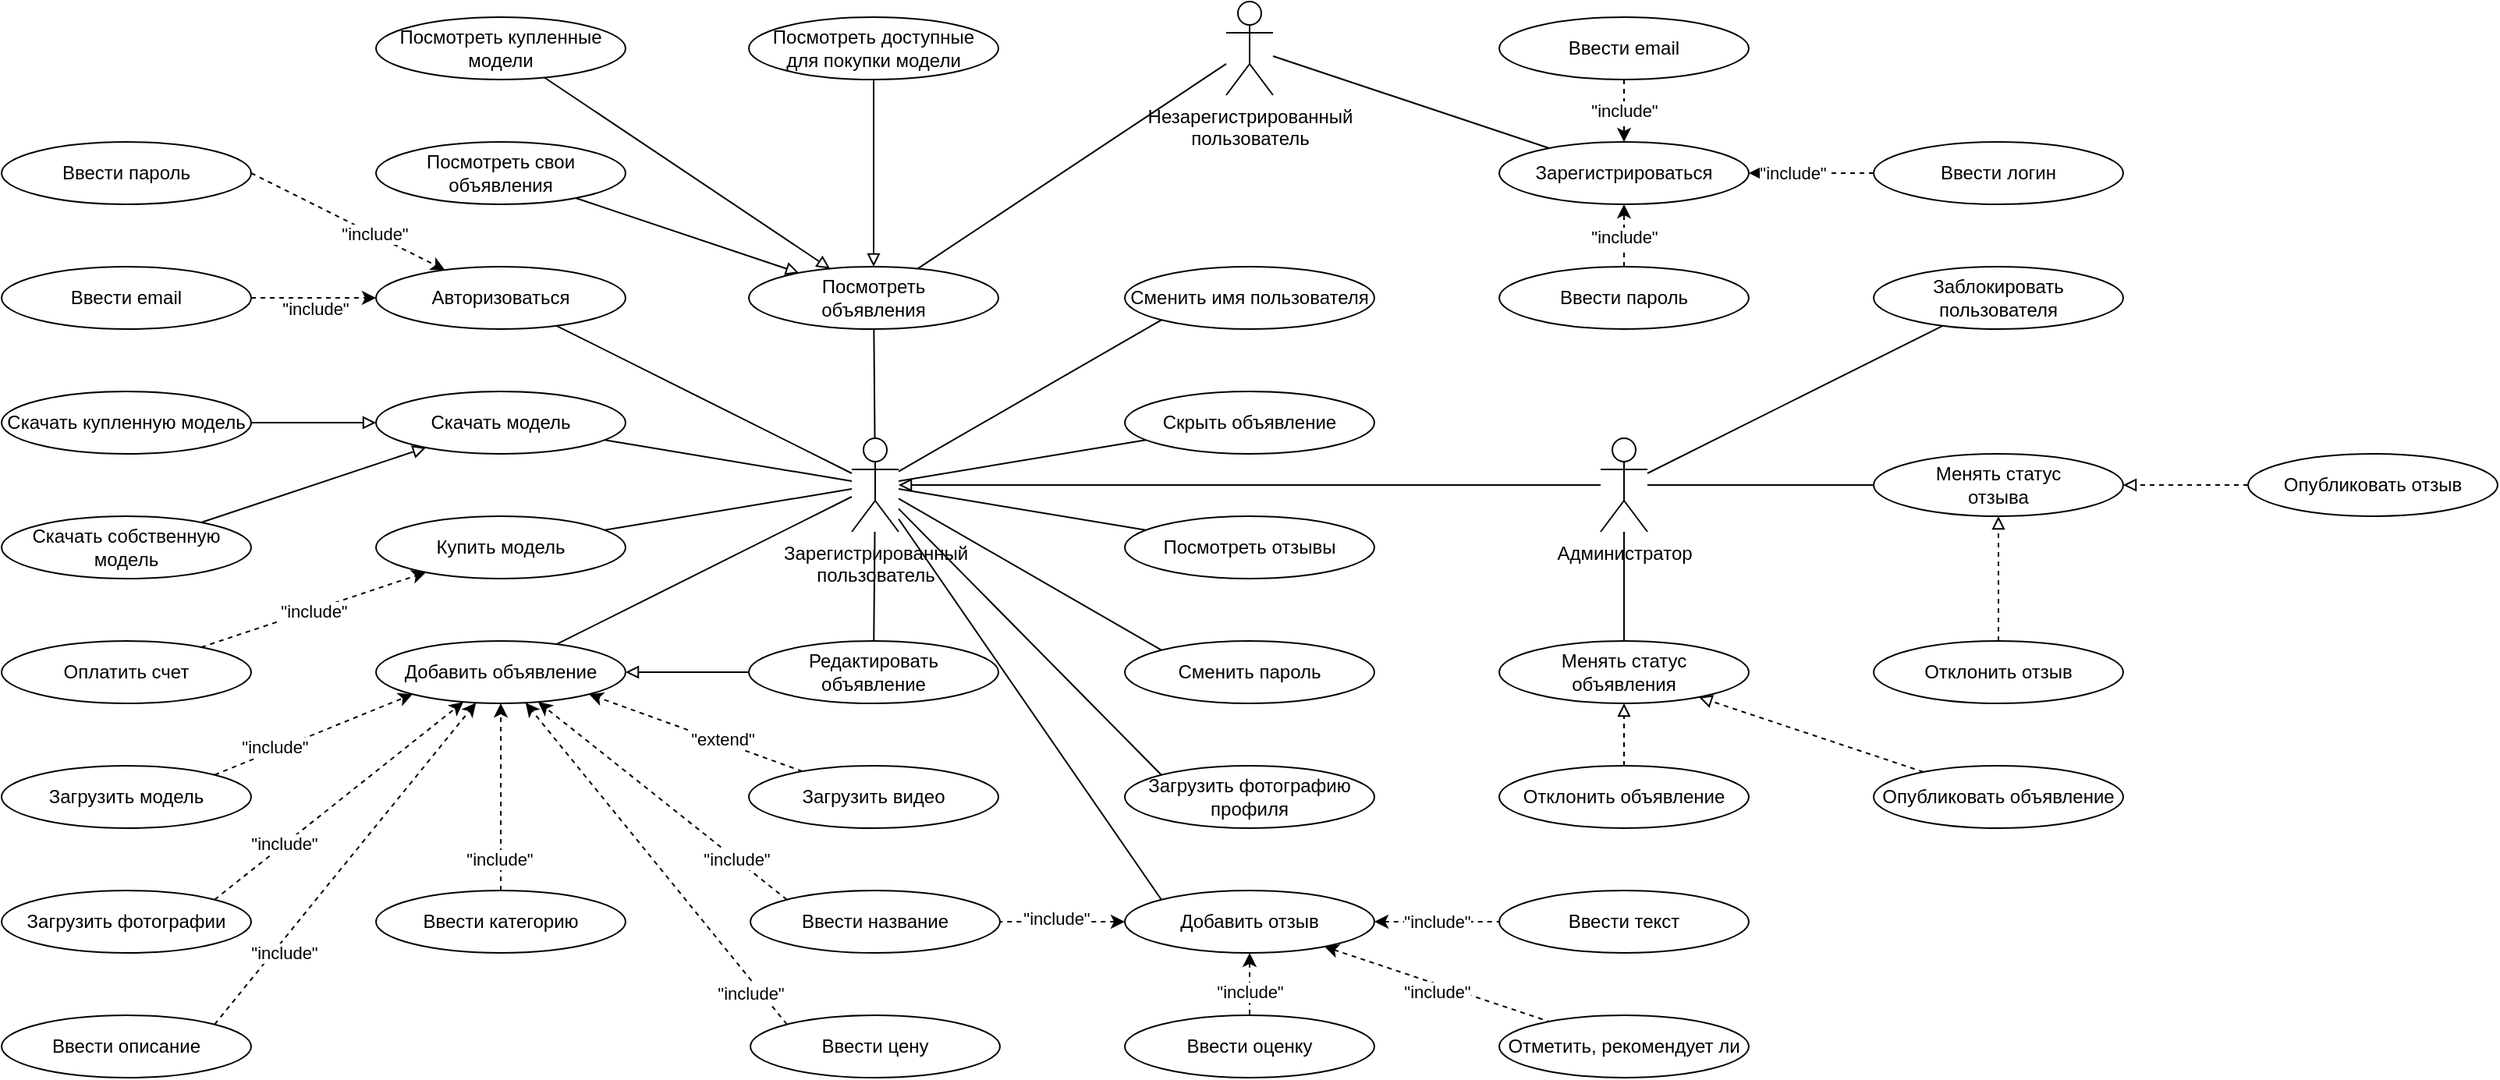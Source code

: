 <mxfile version="19.0.3" type="device"><diagram id="Ka0V9ML_goHApFXRyZRk" name="Страница 1"><mxGraphModel dx="2391" dy="2171" grid="1" gridSize="10" guides="1" tooltips="1" connect="1" arrows="1" fold="1" page="1" pageScale="1" pageWidth="827" pageHeight="1169" math="0" shadow="0"><root><mxCell id="0"/><mxCell id="1" parent="0"/><mxCell id="e17ojnzGb5jSyEv3Vhf5-1" value="Незарегистрированный &lt;br&gt;пользователь" style="shape=umlActor;verticalLabelPosition=bottom;verticalAlign=top;html=1;outlineConnect=0;" parent="1" vertex="1"><mxGeometry x="345" y="-50" width="30" height="60" as="geometry"/></mxCell><mxCell id="e17ojnzGb5jSyEv3Vhf5-4" value="Зарегистрированный &lt;br&gt;пользователь" style="shape=umlActor;verticalLabelPosition=bottom;verticalAlign=top;html=1;outlineConnect=0;" parent="1" vertex="1"><mxGeometry x="105" y="230" width="30" height="60" as="geometry"/></mxCell><mxCell id="e17ojnzGb5jSyEv3Vhf5-7" value="Авторизоваться" style="ellipse;whiteSpace=wrap;html=1;" parent="1" vertex="1"><mxGeometry x="-200" y="120" width="160" height="40" as="geometry"/></mxCell><mxCell id="e17ojnzGb5jSyEv3Vhf5-8" value="" style="endArrow=none;html=1;rounded=0;" parent="1" source="e17ojnzGb5jSyEv3Vhf5-4" target="e17ojnzGb5jSyEv3Vhf5-7" edge="1"><mxGeometry width="50" height="50" relative="1" as="geometry"><mxPoint x="113" y="390" as="sourcePoint"/><mxPoint x="163" y="340" as="targetPoint"/></mxGeometry></mxCell><mxCell id="e17ojnzGb5jSyEv3Vhf5-9" value="Посмотреть свои&lt;br&gt;объявления" style="ellipse;whiteSpace=wrap;html=1;" parent="1" vertex="1"><mxGeometry x="-200" y="40" width="160" height="40" as="geometry"/></mxCell><mxCell id="e17ojnzGb5jSyEv3Vhf5-10" value="Посмотреть купленные модели" style="ellipse;whiteSpace=wrap;html=1;" parent="1" vertex="1"><mxGeometry x="-200" y="-40" width="160" height="40" as="geometry"/></mxCell><mxCell id="e17ojnzGb5jSyEv3Vhf5-12" value="" style="endArrow=none;html=1;rounded=0;" parent="1" source="e17ojnzGb5jSyEv3Vhf5-4" target="e17ojnzGb5jSyEv3Vhf5-14" edge="1"><mxGeometry width="50" height="50" relative="1" as="geometry"><mxPoint x="63" y="280" as="sourcePoint"/><mxPoint x="218" y="250" as="targetPoint"/></mxGeometry></mxCell><mxCell id="e17ojnzGb5jSyEv3Vhf5-14" value="Посмотреть&lt;br&gt;объявления" style="ellipse;whiteSpace=wrap;html=1;" parent="1" vertex="1"><mxGeometry x="39" y="120" width="160" height="40" as="geometry"/></mxCell><mxCell id="e17ojnzGb5jSyEv3Vhf5-16" value="" style="endArrow=block;html=1;rounded=0;endFill=0;" parent="1" source="e17ojnzGb5jSyEv3Vhf5-10" target="e17ojnzGb5jSyEv3Vhf5-14" edge="1"><mxGeometry width="50" height="50" relative="1" as="geometry"><mxPoint x="733" y="490" as="sourcePoint"/><mxPoint x="783" y="440" as="targetPoint"/></mxGeometry></mxCell><mxCell id="e17ojnzGb5jSyEv3Vhf5-17" value="" style="endArrow=block;html=1;rounded=0;endFill=0;" parent="1" source="e17ojnzGb5jSyEv3Vhf5-9" target="e17ojnzGb5jSyEv3Vhf5-14" edge="1"><mxGeometry width="50" height="50" relative="1" as="geometry"><mxPoint x="823" y="410" as="sourcePoint"/><mxPoint x="873" y="360" as="targetPoint"/></mxGeometry></mxCell><mxCell id="Il7Ujc9bwzUeqBaSWHEc-1" value="Администратор" style="shape=umlActor;verticalLabelPosition=bottom;verticalAlign=top;html=1;outlineConnect=0;" parent="1" vertex="1"><mxGeometry x="585" y="230" width="30" height="60" as="geometry"/></mxCell><mxCell id="Il7Ujc9bwzUeqBaSWHEc-3" value="Отклонить объявление" style="ellipse;whiteSpace=wrap;html=1;" parent="1" vertex="1"><mxGeometry x="520" y="440" width="160" height="40" as="geometry"/></mxCell><mxCell id="Il7Ujc9bwzUeqBaSWHEc-4" value="" style="endArrow=none;html=1;rounded=0;" parent="1" source="Il7Ujc9bwzUeqBaSWHEc-79" target="Il7Ujc9bwzUeqBaSWHEc-1" edge="1"><mxGeometry width="50" height="50" relative="1" as="geometry"><mxPoint x="808" y="270" as="sourcePoint"/><mxPoint x="858" y="220" as="targetPoint"/></mxGeometry></mxCell><mxCell id="Il7Ujc9bwzUeqBaSWHEc-5" value="Опубликовать объявление" style="ellipse;whiteSpace=wrap;html=1;" parent="1" vertex="1"><mxGeometry x="760" y="440" width="160" height="40" as="geometry"/></mxCell><mxCell id="Il7Ujc9bwzUeqBaSWHEc-7" value="Скрыть объявление" style="ellipse;whiteSpace=wrap;html=1;" parent="1" vertex="1"><mxGeometry x="280" y="200" width="160" height="40" as="geometry"/></mxCell><mxCell id="Il7Ujc9bwzUeqBaSWHEc-9" value="Заблокировать пользователя" style="ellipse;whiteSpace=wrap;html=1;" parent="1" vertex="1"><mxGeometry x="760" y="120" width="160" height="40" as="geometry"/></mxCell><mxCell id="Il7Ujc9bwzUeqBaSWHEc-10" value="" style="endArrow=none;html=1;rounded=0;" parent="1" source="Il7Ujc9bwzUeqBaSWHEc-1" target="Il7Ujc9bwzUeqBaSWHEc-9" edge="1"><mxGeometry width="50" height="50" relative="1" as="geometry"><mxPoint x="978" y="100" as="sourcePoint"/><mxPoint x="775" y="160" as="targetPoint"/></mxGeometry></mxCell><mxCell id="Il7Ujc9bwzUeqBaSWHEc-11" value="Добавить объявление" style="ellipse;whiteSpace=wrap;html=1;" parent="1" vertex="1"><mxGeometry x="-200" y="360" width="160" height="40" as="geometry"/></mxCell><mxCell id="Il7Ujc9bwzUeqBaSWHEc-12" value="" style="endArrow=none;html=1;rounded=0;" parent="1" source="Il7Ujc9bwzUeqBaSWHEc-11" target="e17ojnzGb5jSyEv3Vhf5-4" edge="1"><mxGeometry width="50" height="50" relative="1" as="geometry"><mxPoint x="123" y="390" as="sourcePoint"/><mxPoint x="173" y="340" as="targetPoint"/></mxGeometry></mxCell><mxCell id="Il7Ujc9bwzUeqBaSWHEc-13" value="Скачать модель" style="ellipse;whiteSpace=wrap;html=1;" parent="1" vertex="1"><mxGeometry x="-200" y="200" width="160" height="40" as="geometry"/></mxCell><mxCell id="Il7Ujc9bwzUeqBaSWHEc-14" value="" style="endArrow=none;html=1;rounded=0;" parent="1" source="e17ojnzGb5jSyEv3Vhf5-4" target="Il7Ujc9bwzUeqBaSWHEc-13" edge="1"><mxGeometry width="50" height="50" relative="1" as="geometry"><mxPoint x="-67" y="300" as="sourcePoint"/><mxPoint x="-17" y="250" as="targetPoint"/></mxGeometry></mxCell><mxCell id="Il7Ujc9bwzUeqBaSWHEc-15" value="Купить модель" style="ellipse;whiteSpace=wrap;html=1;" parent="1" vertex="1"><mxGeometry x="-200" y="280" width="160" height="40" as="geometry"/></mxCell><mxCell id="Il7Ujc9bwzUeqBaSWHEc-16" value="" style="endArrow=none;html=1;rounded=0;" parent="1" source="e17ojnzGb5jSyEv3Vhf5-4" target="Il7Ujc9bwzUeqBaSWHEc-15" edge="1"><mxGeometry width="50" height="50" relative="1" as="geometry"><mxPoint x="33" y="300" as="sourcePoint"/><mxPoint x="83" y="250" as="targetPoint"/></mxGeometry></mxCell><mxCell id="Il7Ujc9bwzUeqBaSWHEc-18" value="" style="endArrow=none;html=1;rounded=0;" parent="1" source="e17ojnzGb5jSyEv3Vhf5-4" target="Il7Ujc9bwzUeqBaSWHEc-7" edge="1"><mxGeometry width="50" height="50" relative="1" as="geometry"><mxPoint x="540" y="490" as="sourcePoint"/><mxPoint x="590" y="440" as="targetPoint"/></mxGeometry></mxCell><mxCell id="Il7Ujc9bwzUeqBaSWHEc-20" value="Посмотреть доступные &lt;br&gt;для покупки модели" style="ellipse;whiteSpace=wrap;html=1;" parent="1" vertex="1"><mxGeometry x="39" y="-40" width="160" height="40" as="geometry"/></mxCell><mxCell id="Il7Ujc9bwzUeqBaSWHEc-21" value="" style="endArrow=none;html=1;rounded=0;startArrow=block;startFill=0;" parent="1" source="e17ojnzGb5jSyEv3Vhf5-14" target="Il7Ujc9bwzUeqBaSWHEc-20" edge="1"><mxGeometry width="50" height="50" relative="1" as="geometry"><mxPoint x="723" y="580" as="sourcePoint"/><mxPoint x="533" y="660" as="targetPoint"/></mxGeometry></mxCell><mxCell id="Il7Ujc9bwzUeqBaSWHEc-28" value="" style="endArrow=block;html=1;rounded=0;endFill=0;" parent="1" source="Il7Ujc9bwzUeqBaSWHEc-1" target="e17ojnzGb5jSyEv3Vhf5-4" edge="1"><mxGeometry width="50" height="50" relative="1" as="geometry"><mxPoint x="500" y="370" as="sourcePoint"/><mxPoint x="550" y="320" as="targetPoint"/></mxGeometry></mxCell><mxCell id="Il7Ujc9bwzUeqBaSWHEc-29" value="Скачать купленную модель" style="ellipse;whiteSpace=wrap;html=1;" parent="1" vertex="1"><mxGeometry x="-440" y="200" width="160" height="40" as="geometry"/></mxCell><mxCell id="Il7Ujc9bwzUeqBaSWHEc-31" value="" style="endArrow=none;html=1;rounded=0;startArrow=none;" parent="1" source="e17ojnzGb5jSyEv3Vhf5-2" target="e17ojnzGb5jSyEv3Vhf5-1" edge="1"><mxGeometry width="50" height="50" relative="1" as="geometry"><mxPoint x="535" y="210" as="sourcePoint"/><mxPoint x="585" y="160" as="targetPoint"/></mxGeometry></mxCell><mxCell id="Il7Ujc9bwzUeqBaSWHEc-32" value="Скачать собственную модель" style="ellipse;whiteSpace=wrap;html=1;" parent="1" vertex="1"><mxGeometry x="-440" y="280" width="160" height="40" as="geometry"/></mxCell><mxCell id="Il7Ujc9bwzUeqBaSWHEc-34" value="" style="endArrow=block;html=1;rounded=0;endFill=0;" parent="1" source="Il7Ujc9bwzUeqBaSWHEc-32" target="Il7Ujc9bwzUeqBaSWHEc-13" edge="1"><mxGeometry width="50" height="50" relative="1" as="geometry"><mxPoint x="-337" y="410" as="sourcePoint"/><mxPoint x="-287" y="360" as="targetPoint"/></mxGeometry></mxCell><mxCell id="Il7Ujc9bwzUeqBaSWHEc-35" value="" style="endArrow=block;html=1;rounded=0;endFill=0;" parent="1" source="Il7Ujc9bwzUeqBaSWHEc-29" target="Il7Ujc9bwzUeqBaSWHEc-13" edge="1"><mxGeometry width="50" height="50" relative="1" as="geometry"><mxPoint x="-337" y="420" as="sourcePoint"/><mxPoint x="-287" y="370" as="targetPoint"/></mxGeometry></mxCell><mxCell id="e17ojnzGb5jSyEv3Vhf5-2" value="Зарегистрироваться" style="ellipse;whiteSpace=wrap;html=1;" parent="1" vertex="1"><mxGeometry x="520" y="40" width="160" height="40" as="geometry"/></mxCell><mxCell id="Il7Ujc9bwzUeqBaSWHEc-39" value="" style="endArrow=none;html=1;rounded=0;" parent="1" source="e17ojnzGb5jSyEv3Vhf5-14" target="e17ojnzGb5jSyEv3Vhf5-1" edge="1"><mxGeometry width="50" height="50" relative="1" as="geometry"><mxPoint x="200" y="10" as="sourcePoint"/><mxPoint x="680" y="174.848" as="targetPoint"/></mxGeometry></mxCell><mxCell id="Il7Ujc9bwzUeqBaSWHEc-42" value="Оплатить счет" style="ellipse;whiteSpace=wrap;html=1;" parent="1" vertex="1"><mxGeometry x="-440" y="360" width="160" height="40" as="geometry"/></mxCell><mxCell id="Il7Ujc9bwzUeqBaSWHEc-43" value="" style="endArrow=classic;html=1;rounded=0;dashed=1;" parent="1" source="Il7Ujc9bwzUeqBaSWHEc-42" target="Il7Ujc9bwzUeqBaSWHEc-15" edge="1"><mxGeometry width="50" height="50" relative="1" as="geometry"><mxPoint x="-267" y="490" as="sourcePoint"/><mxPoint x="-217" y="440" as="targetPoint"/></mxGeometry></mxCell><mxCell id="Il7Ujc9bwzUeqBaSWHEc-44" value="&quot;include&quot;" style="edgeLabel;html=1;align=center;verticalAlign=middle;resizable=0;points=[];" parent="Il7Ujc9bwzUeqBaSWHEc-43" vertex="1" connectable="0"><mxGeometry x="0.187" y="-4" relative="1" as="geometry"><mxPoint x="-15" y="1" as="offset"/></mxGeometry></mxCell><mxCell id="Il7Ujc9bwzUeqBaSWHEc-46" value="Редактировать&lt;br&gt;объявление" style="ellipse;whiteSpace=wrap;html=1;" parent="1" vertex="1"><mxGeometry x="39" y="360" width="160" height="40" as="geometry"/></mxCell><mxCell id="Il7Ujc9bwzUeqBaSWHEc-47" value="" style="endArrow=none;html=1;rounded=0;" parent="1" source="Il7Ujc9bwzUeqBaSWHEc-46" target="e17ojnzGb5jSyEv3Vhf5-4" edge="1"><mxGeometry width="50" height="50" relative="1" as="geometry"><mxPoint x="323" y="480" as="sourcePoint"/><mxPoint x="373" y="430" as="targetPoint"/></mxGeometry></mxCell><mxCell id="Il7Ujc9bwzUeqBaSWHEc-48" value="Загрузить модель" style="ellipse;whiteSpace=wrap;html=1;" parent="1" vertex="1"><mxGeometry x="-440" y="440" width="160" height="40" as="geometry"/></mxCell><mxCell id="Il7Ujc9bwzUeqBaSWHEc-51" value="Ввести название" style="ellipse;whiteSpace=wrap;html=1;" parent="1" vertex="1"><mxGeometry x="40" y="520" width="160" height="40" as="geometry"/></mxCell><mxCell id="Il7Ujc9bwzUeqBaSWHEc-53" value="Ввести описание" style="ellipse;whiteSpace=wrap;html=1;" parent="1" vertex="1"><mxGeometry x="-440" y="600" width="160" height="40" as="geometry"/></mxCell><mxCell id="Il7Ujc9bwzUeqBaSWHEc-54" value="Ввести цену" style="ellipse;whiteSpace=wrap;html=1;" parent="1" vertex="1"><mxGeometry x="40" y="600" width="160" height="40" as="geometry"/></mxCell><mxCell id="Il7Ujc9bwzUeqBaSWHEc-55" value="Ввести категорию" style="ellipse;whiteSpace=wrap;html=1;" parent="1" vertex="1"><mxGeometry x="-200" y="520" width="160" height="40" as="geometry"/></mxCell><mxCell id="Il7Ujc9bwzUeqBaSWHEc-57" value="Загрузить видео" style="ellipse;whiteSpace=wrap;html=1;" parent="1" vertex="1"><mxGeometry x="39" y="440" width="160" height="40" as="geometry"/></mxCell><mxCell id="Il7Ujc9bwzUeqBaSWHEc-59" value="" style="endArrow=classic;html=1;rounded=0;dashed=1;exitX=1;exitY=0;exitDx=0;exitDy=0;entryX=0;entryY=1;entryDx=0;entryDy=0;" parent="1" source="Il7Ujc9bwzUeqBaSWHEc-48" target="Il7Ujc9bwzUeqBaSWHEc-11" edge="1"><mxGeometry width="50" height="50" relative="1" as="geometry"><mxPoint x="23" y="600" as="sourcePoint"/><mxPoint x="73" y="550" as="targetPoint"/></mxGeometry></mxCell><mxCell id="Il7Ujc9bwzUeqBaSWHEc-64" value="&quot;include&quot;" style="edgeLabel;html=1;align=center;verticalAlign=middle;resizable=0;points=[];" parent="Il7Ujc9bwzUeqBaSWHEc-59" vertex="1" connectable="0"><mxGeometry x="-0.231" y="-2" relative="1" as="geometry"><mxPoint x="-11" as="offset"/></mxGeometry></mxCell><mxCell id="Il7Ujc9bwzUeqBaSWHEc-60" value="Загрузить фотографии" style="ellipse;whiteSpace=wrap;html=1;" parent="1" vertex="1"><mxGeometry x="-440" y="520" width="160" height="40" as="geometry"/></mxCell><mxCell id="Il7Ujc9bwzUeqBaSWHEc-61" value="" style="endArrow=classic;html=1;rounded=0;endFill=1;dashed=1;exitX=1;exitY=0;exitDx=0;exitDy=0;" parent="1" source="Il7Ujc9bwzUeqBaSWHEc-60" target="Il7Ujc9bwzUeqBaSWHEc-11" edge="1"><mxGeometry width="50" height="50" relative="1" as="geometry"><mxPoint x="133" y="620" as="sourcePoint"/><mxPoint x="183" y="570" as="targetPoint"/></mxGeometry></mxCell><mxCell id="Il7Ujc9bwzUeqBaSWHEc-65" value="&quot;include&quot;" style="edgeLabel;html=1;align=center;verticalAlign=middle;resizable=0;points=[];" parent="Il7Ujc9bwzUeqBaSWHEc-61" vertex="1" connectable="0"><mxGeometry x="0.233" y="4" relative="1" as="geometry"><mxPoint x="-52" y="45" as="offset"/></mxGeometry></mxCell><mxCell id="Il7Ujc9bwzUeqBaSWHEc-63" value="" style="endArrow=block;html=1;rounded=0;endFill=0;entryX=1;entryY=0.5;entryDx=0;entryDy=0;" parent="1" source="Il7Ujc9bwzUeqBaSWHEc-46" target="Il7Ujc9bwzUeqBaSWHEc-11" edge="1"><mxGeometry width="50" height="50" relative="1" as="geometry"><mxPoint x="143" y="460" as="sourcePoint"/><mxPoint x="193" y="410" as="targetPoint"/></mxGeometry></mxCell><mxCell id="Il7Ujc9bwzUeqBaSWHEc-66" value="" style="endArrow=classic;html=1;rounded=0;dashed=1;exitX=1;exitY=0;exitDx=0;exitDy=0;" parent="1" source="Il7Ujc9bwzUeqBaSWHEc-53" target="Il7Ujc9bwzUeqBaSWHEc-11" edge="1"><mxGeometry width="50" height="50" relative="1" as="geometry"><mxPoint x="-210.431" y="455.858" as="sourcePoint"/><mxPoint x="-117" y="390" as="targetPoint"/></mxGeometry></mxCell><mxCell id="Il7Ujc9bwzUeqBaSWHEc-67" value="&quot;include&quot;" style="edgeLabel;html=1;align=center;verticalAlign=middle;resizable=0;points=[];" parent="Il7Ujc9bwzUeqBaSWHEc-66" vertex="1" connectable="0"><mxGeometry x="-0.231" y="-2" relative="1" as="geometry"><mxPoint x="-22" y="32" as="offset"/></mxGeometry></mxCell><mxCell id="Il7Ujc9bwzUeqBaSWHEc-68" value="" style="endArrow=classic;html=1;rounded=0;dashed=1;" parent="1" source="Il7Ujc9bwzUeqBaSWHEc-55" target="Il7Ujc9bwzUeqBaSWHEc-11" edge="1"><mxGeometry width="50" height="50" relative="1" as="geometry"><mxPoint x="-107" y="490" as="sourcePoint"/><mxPoint x="-67" y="410" as="targetPoint"/></mxGeometry></mxCell><mxCell id="Il7Ujc9bwzUeqBaSWHEc-69" value="&quot;include&quot;" style="edgeLabel;html=1;align=center;verticalAlign=middle;resizable=0;points=[];" parent="Il7Ujc9bwzUeqBaSWHEc-68" vertex="1" connectable="0"><mxGeometry x="-0.231" y="-2" relative="1" as="geometry"><mxPoint x="-3" y="26" as="offset"/></mxGeometry></mxCell><mxCell id="Il7Ujc9bwzUeqBaSWHEc-70" value="" style="endArrow=classic;html=1;rounded=0;dashed=1;exitX=0;exitY=0;exitDx=0;exitDy=0;" parent="1" source="Il7Ujc9bwzUeqBaSWHEc-51" target="Il7Ujc9bwzUeqBaSWHEc-11" edge="1"><mxGeometry width="50" height="50" relative="1" as="geometry"><mxPoint x="-107" y="610.0" as="sourcePoint"/><mxPoint x="-10.431" y="404.142" as="targetPoint"/></mxGeometry></mxCell><mxCell id="Il7Ujc9bwzUeqBaSWHEc-71" value="&quot;include&quot;" style="edgeLabel;html=1;align=center;verticalAlign=middle;resizable=0;points=[];" parent="Il7Ujc9bwzUeqBaSWHEc-70" vertex="1" connectable="0"><mxGeometry x="-0.231" y="-2" relative="1" as="geometry"><mxPoint x="28" y="24" as="offset"/></mxGeometry></mxCell><mxCell id="Il7Ujc9bwzUeqBaSWHEc-73" value="" style="endArrow=classic;html=1;rounded=0;dashed=1;exitX=0;exitY=0;exitDx=0;exitDy=0;" parent="1" source="Il7Ujc9bwzUeqBaSWHEc-54" target="Il7Ujc9bwzUeqBaSWHEc-11" edge="1"><mxGeometry width="50" height="50" relative="1" as="geometry"><mxPoint x="-27" y="510" as="sourcePoint"/><mxPoint x="-60.356" y="409.931" as="targetPoint"/></mxGeometry></mxCell><mxCell id="Il7Ujc9bwzUeqBaSWHEc-74" value="&quot;include&quot;" style="edgeLabel;html=1;align=center;verticalAlign=middle;resizable=0;points=[];" parent="Il7Ujc9bwzUeqBaSWHEc-73" vertex="1" connectable="0"><mxGeometry x="-0.231" y="-2" relative="1" as="geometry"><mxPoint x="39" y="60" as="offset"/></mxGeometry></mxCell><mxCell id="Il7Ujc9bwzUeqBaSWHEc-75" value="" style="endArrow=classic;html=1;rounded=0;dashed=1;entryX=1;entryY=1;entryDx=0;entryDy=0;" parent="1" source="Il7Ujc9bwzUeqBaSWHEc-57" target="Il7Ujc9bwzUeqBaSWHEc-11" edge="1"><mxGeometry width="50" height="50" relative="1" as="geometry"><mxPoint x="36.431" y="465.858" as="sourcePoint"/><mxPoint x="-41.223" y="408.933" as="targetPoint"/></mxGeometry></mxCell><mxCell id="Il7Ujc9bwzUeqBaSWHEc-76" value="&quot;extend&quot;" style="edgeLabel;html=1;align=center;verticalAlign=middle;resizable=0;points=[];" parent="Il7Ujc9bwzUeqBaSWHEc-75" vertex="1" connectable="0"><mxGeometry x="-0.231" y="-2" relative="1" as="geometry"><mxPoint as="offset"/></mxGeometry></mxCell><mxCell id="Il7Ujc9bwzUeqBaSWHEc-79" value="Менять статус &lt;br&gt;объявления" style="ellipse;whiteSpace=wrap;html=1;" parent="1" vertex="1"><mxGeometry x="520" y="360" width="160" height="40" as="geometry"/></mxCell><mxCell id="Il7Ujc9bwzUeqBaSWHEc-80" value="" style="endArrow=block;html=1;rounded=0;dashed=1;endFill=0;" parent="1" source="Il7Ujc9bwzUeqBaSWHEc-5" target="Il7Ujc9bwzUeqBaSWHEc-79" edge="1"><mxGeometry width="50" height="50" relative="1" as="geometry"><mxPoint x="920" y="390" as="sourcePoint"/><mxPoint x="970" y="340" as="targetPoint"/></mxGeometry></mxCell><mxCell id="Il7Ujc9bwzUeqBaSWHEc-81" value="" style="endArrow=block;html=1;rounded=0;dashed=1;endFill=0;" parent="1" source="Il7Ujc9bwzUeqBaSWHEc-3" target="Il7Ujc9bwzUeqBaSWHEc-79" edge="1"><mxGeometry width="50" height="50" relative="1" as="geometry"><mxPoint x="1050.0" y="310" as="sourcePoint"/><mxPoint x="960" y="290" as="targetPoint"/></mxGeometry></mxCell><mxCell id="Il7Ujc9bwzUeqBaSWHEc-83" value="Ввести email" style="ellipse;whiteSpace=wrap;html=1;" parent="1" vertex="1"><mxGeometry x="520" y="-40" width="160" height="40" as="geometry"/></mxCell><mxCell id="Il7Ujc9bwzUeqBaSWHEc-84" value="Ввести логин" style="ellipse;whiteSpace=wrap;html=1;" parent="1" vertex="1"><mxGeometry x="760" y="40" width="160" height="40" as="geometry"/></mxCell><mxCell id="Il7Ujc9bwzUeqBaSWHEc-85" value="Ввести пароль" style="ellipse;whiteSpace=wrap;html=1;" parent="1" vertex="1"><mxGeometry x="520" y="120" width="160" height="40" as="geometry"/></mxCell><mxCell id="Il7Ujc9bwzUeqBaSWHEc-86" value="&quot;include&quot;" style="endArrow=classic;html=1;rounded=0;dashed=1;" parent="1" source="Il7Ujc9bwzUeqBaSWHEc-83" target="e17ojnzGb5jSyEv3Vhf5-2" edge="1"><mxGeometry width="50" height="50" relative="1" as="geometry"><mxPoint x="720" y="-20" as="sourcePoint"/><mxPoint x="770" y="-70" as="targetPoint"/></mxGeometry></mxCell><mxCell id="Il7Ujc9bwzUeqBaSWHEc-87" value="" style="endArrow=classic;html=1;rounded=0;dashed=1;" parent="1" source="Il7Ujc9bwzUeqBaSWHEc-84" target="e17ojnzGb5jSyEv3Vhf5-2" edge="1"><mxGeometry width="50" height="50" relative="1" as="geometry"><mxPoint x="760" y="70" as="sourcePoint"/><mxPoint x="810" y="20" as="targetPoint"/></mxGeometry></mxCell><mxCell id="Il7Ujc9bwzUeqBaSWHEc-89" value="&quot;include&quot;" style="edgeLabel;html=1;align=center;verticalAlign=middle;resizable=0;points=[];" parent="Il7Ujc9bwzUeqBaSWHEc-87" vertex="1" connectable="0"><mxGeometry x="0.312" relative="1" as="geometry"><mxPoint as="offset"/></mxGeometry></mxCell><mxCell id="Il7Ujc9bwzUeqBaSWHEc-88" value="" style="endArrow=classic;html=1;rounded=0;dashed=1;" parent="1" source="Il7Ujc9bwzUeqBaSWHEc-85" target="e17ojnzGb5jSyEv3Vhf5-2" edge="1"><mxGeometry width="50" height="50" relative="1" as="geometry"><mxPoint x="830" y="70" as="sourcePoint"/><mxPoint x="880" y="20" as="targetPoint"/></mxGeometry></mxCell><mxCell id="Il7Ujc9bwzUeqBaSWHEc-90" value="&quot;include&quot;" style="edgeLabel;html=1;align=center;verticalAlign=middle;resizable=0;points=[];" parent="Il7Ujc9bwzUeqBaSWHEc-88" vertex="1" connectable="0"><mxGeometry x="-0.38" y="1" relative="1" as="geometry"><mxPoint x="1" y="-7" as="offset"/></mxGeometry></mxCell><mxCell id="Il7Ujc9bwzUeqBaSWHEc-91" value="Ввести email" style="ellipse;whiteSpace=wrap;html=1;" parent="1" vertex="1"><mxGeometry x="-440" y="120" width="160" height="40" as="geometry"/></mxCell><mxCell id="Il7Ujc9bwzUeqBaSWHEc-92" value="Ввести пароль" style="ellipse;whiteSpace=wrap;html=1;" parent="1" vertex="1"><mxGeometry x="-440" y="40" width="160" height="40" as="geometry"/></mxCell><mxCell id="Il7Ujc9bwzUeqBaSWHEc-93" value="" style="endArrow=classic;html=1;rounded=0;dashed=1;exitX=1;exitY=0.5;exitDx=0;exitDy=0;" parent="1" source="Il7Ujc9bwzUeqBaSWHEc-91" target="e17ojnzGb5jSyEv3Vhf5-7" edge="1"><mxGeometry width="50" height="50" relative="1" as="geometry"><mxPoint x="-267" y="190" as="sourcePoint"/><mxPoint x="-217" y="140" as="targetPoint"/></mxGeometry></mxCell><mxCell id="Il7Ujc9bwzUeqBaSWHEc-95" value="&quot;include&quot;" style="edgeLabel;html=1;align=center;verticalAlign=middle;resizable=0;points=[];" parent="Il7Ujc9bwzUeqBaSWHEc-93" vertex="1" connectable="0"><mxGeometry x="-0.293" y="2" relative="1" as="geometry"><mxPoint x="12" y="9" as="offset"/></mxGeometry></mxCell><mxCell id="Il7Ujc9bwzUeqBaSWHEc-94" value="" style="endArrow=classic;html=1;rounded=0;dashed=1;exitX=1;exitY=0.5;exitDx=0;exitDy=0;" parent="1" source="Il7Ujc9bwzUeqBaSWHEc-92" target="e17ojnzGb5jSyEv3Vhf5-7" edge="1"><mxGeometry width="50" height="50" relative="1" as="geometry"><mxPoint x="-227" y="160" as="sourcePoint"/><mxPoint x="-177" y="110" as="targetPoint"/></mxGeometry></mxCell><mxCell id="Il7Ujc9bwzUeqBaSWHEc-96" value="&quot;include&quot;" style="edgeLabel;html=1;align=center;verticalAlign=middle;resizable=0;points=[];" parent="Il7Ujc9bwzUeqBaSWHEc-94" vertex="1" connectable="0"><mxGeometry x="0.265" y="1" relative="1" as="geometry"><mxPoint as="offset"/></mxGeometry></mxCell><mxCell id="B00qi3jY7OQe1mbaN3Cw-1" value="Добавить отзыв" style="ellipse;whiteSpace=wrap;html=1;" parent="1" vertex="1"><mxGeometry x="280" y="520" width="160" height="40" as="geometry"/></mxCell><mxCell id="B00qi3jY7OQe1mbaN3Cw-2" value="" style="endArrow=none;startArrow=none;html=1;rounded=0;endFill=0;startFill=0;exitX=0;exitY=0;exitDx=0;exitDy=0;" parent="1" source="B00qi3jY7OQe1mbaN3Cw-1" target="e17ojnzGb5jSyEv3Vhf5-4" edge="1"><mxGeometry width="50" height="50" relative="1" as="geometry"><mxPoint x="460" y="490" as="sourcePoint"/><mxPoint x="510" y="440" as="targetPoint"/></mxGeometry></mxCell><mxCell id="B00qi3jY7OQe1mbaN3Cw-3" value="Менять статус &lt;br&gt;отзыва" style="ellipse;whiteSpace=wrap;html=1;" parent="1" vertex="1"><mxGeometry x="760" y="240" width="160" height="40" as="geometry"/></mxCell><mxCell id="B00qi3jY7OQe1mbaN3Cw-4" value="" style="endArrow=none;html=1;rounded=0;exitX=0;exitY=0.5;exitDx=0;exitDy=0;" parent="1" source="B00qi3jY7OQe1mbaN3Cw-3" target="Il7Ujc9bwzUeqBaSWHEc-1" edge="1"><mxGeometry width="50" height="50" relative="1" as="geometry"><mxPoint x="990" y="450" as="sourcePoint"/><mxPoint x="1040" y="400" as="targetPoint"/></mxGeometry></mxCell><mxCell id="B00qi3jY7OQe1mbaN3Cw-5" value="Опубликовать отзыв" style="ellipse;whiteSpace=wrap;html=1;" parent="1" vertex="1"><mxGeometry x="1000" y="240" width="160" height="40" as="geometry"/></mxCell><mxCell id="B00qi3jY7OQe1mbaN3Cw-6" value="Отклонить отзыв" style="ellipse;whiteSpace=wrap;html=1;" parent="1" vertex="1"><mxGeometry x="760" y="360" width="160" height="40" as="geometry"/></mxCell><mxCell id="B00qi3jY7OQe1mbaN3Cw-7" value="" style="endArrow=block;html=1;rounded=0;dashed=1;endFill=0;" parent="1" source="B00qi3jY7OQe1mbaN3Cw-6" target="B00qi3jY7OQe1mbaN3Cw-3" edge="1"><mxGeometry width="50" height="50" relative="1" as="geometry"><mxPoint x="850" y="450" as="sourcePoint"/><mxPoint x="850" y="410" as="targetPoint"/></mxGeometry></mxCell><mxCell id="B00qi3jY7OQe1mbaN3Cw-8" value="" style="endArrow=block;html=1;rounded=0;dashed=1;endFill=0;" parent="1" source="B00qi3jY7OQe1mbaN3Cw-5" target="B00qi3jY7OQe1mbaN3Cw-3" edge="1"><mxGeometry width="50" height="50" relative="1" as="geometry"><mxPoint x="860" y="460" as="sourcePoint"/><mxPoint x="860" y="420" as="targetPoint"/></mxGeometry></mxCell><mxCell id="B00qi3jY7OQe1mbaN3Cw-9" value="Посмотреть отзывы" style="ellipse;whiteSpace=wrap;html=1;" parent="1" vertex="1"><mxGeometry x="280" y="280" width="160" height="40" as="geometry"/></mxCell><mxCell id="B00qi3jY7OQe1mbaN3Cw-12" value="" style="endArrow=none;html=1;rounded=0;" parent="1" source="e17ojnzGb5jSyEv3Vhf5-4" target="B00qi3jY7OQe1mbaN3Cw-9" edge="1"><mxGeometry width="50" height="50" relative="1" as="geometry"><mxPoint x="23" y="230" as="sourcePoint"/><mxPoint x="73" y="180" as="targetPoint"/></mxGeometry></mxCell><mxCell id="B00qi3jY7OQe1mbaN3Cw-13" value="Ввести текст" style="ellipse;whiteSpace=wrap;html=1;" parent="1" vertex="1"><mxGeometry x="520" y="520" width="160" height="40" as="geometry"/></mxCell><mxCell id="B00qi3jY7OQe1mbaN3Cw-14" value="" style="endArrow=none;html=1;rounded=0;dashed=1;endFill=0;startArrow=classic;startFill=1;" parent="1" source="B00qi3jY7OQe1mbaN3Cw-1" target="Il7Ujc9bwzUeqBaSWHEc-51" edge="1"><mxGeometry width="50" height="50" relative="1" as="geometry"><mxPoint x="341.983" y="531.267" as="sourcePoint"/><mxPoint x="158.09" y="408.727" as="targetPoint"/></mxGeometry></mxCell><mxCell id="B00qi3jY7OQe1mbaN3Cw-15" value="&quot;include&quot;" style="edgeLabel;html=1;align=center;verticalAlign=middle;resizable=0;points=[];" parent="B00qi3jY7OQe1mbaN3Cw-14" vertex="1" connectable="0"><mxGeometry x="-0.231" y="-2" relative="1" as="geometry"><mxPoint x="-13" as="offset"/></mxGeometry></mxCell><mxCell id="B00qi3jY7OQe1mbaN3Cw-16" value="" style="endArrow=none;html=1;rounded=0;dashed=1;endFill=0;startArrow=classic;startFill=1;" parent="1" source="B00qi3jY7OQe1mbaN3Cw-1" target="B00qi3jY7OQe1mbaN3Cw-13" edge="1"><mxGeometry width="50" height="50" relative="1" as="geometry"><mxPoint x="543.186" y="579.0" as="sourcePoint"/><mxPoint x="436.564" y="561.094" as="targetPoint"/></mxGeometry></mxCell><mxCell id="B00qi3jY7OQe1mbaN3Cw-17" value="&quot;include&quot;" style="edgeLabel;html=1;align=center;verticalAlign=middle;resizable=0;points=[];" parent="B00qi3jY7OQe1mbaN3Cw-16" vertex="1" connectable="0"><mxGeometry x="-0.231" y="-2" relative="1" as="geometry"><mxPoint x="9" y="-2" as="offset"/></mxGeometry></mxCell><mxCell id="B00qi3jY7OQe1mbaN3Cw-18" value="Отметить, рекомендует ли" style="ellipse;whiteSpace=wrap;html=1;" parent="1" vertex="1"><mxGeometry x="520" y="600" width="160" height="40" as="geometry"/></mxCell><mxCell id="B00qi3jY7OQe1mbaN3Cw-19" value="" style="endArrow=none;html=1;rounded=0;dashed=1;endFill=0;startArrow=classic;startFill=1;" parent="1" source="B00qi3jY7OQe1mbaN3Cw-1" target="B00qi3jY7OQe1mbaN3Cw-18" edge="1"><mxGeometry width="50" height="50" relative="1" as="geometry"><mxPoint x="690" y="590" as="sourcePoint"/><mxPoint x="770" y="590" as="targetPoint"/></mxGeometry></mxCell><mxCell id="B00qi3jY7OQe1mbaN3Cw-20" value="&quot;include&quot;" style="edgeLabel;html=1;align=center;verticalAlign=middle;resizable=0;points=[];" parent="B00qi3jY7OQe1mbaN3Cw-19" vertex="1" connectable="0"><mxGeometry x="-0.231" y="-2" relative="1" as="geometry"><mxPoint x="17" y="8" as="offset"/></mxGeometry></mxCell><mxCell id="B00qi3jY7OQe1mbaN3Cw-21" value="Ввести оценку" style="ellipse;whiteSpace=wrap;html=1;" parent="1" vertex="1"><mxGeometry x="280" y="600" width="160" height="40" as="geometry"/></mxCell><mxCell id="B00qi3jY7OQe1mbaN3Cw-22" value="" style="endArrow=none;html=1;rounded=0;dashed=1;endFill=0;startArrow=classic;startFill=1;" parent="1" source="B00qi3jY7OQe1mbaN3Cw-1" target="B00qi3jY7OQe1mbaN3Cw-21" edge="1"><mxGeometry width="50" height="50" relative="1" as="geometry"><mxPoint x="652.709" y="606.911" as="sourcePoint"/><mxPoint x="767.6" y="653.04" as="targetPoint"/></mxGeometry></mxCell><mxCell id="B00qi3jY7OQe1mbaN3Cw-23" value="&quot;include&quot;" style="edgeLabel;html=1;align=center;verticalAlign=middle;resizable=0;points=[];" parent="B00qi3jY7OQe1mbaN3Cw-22" vertex="1" connectable="0"><mxGeometry x="-0.231" y="-2" relative="1" as="geometry"><mxPoint x="2" y="9" as="offset"/></mxGeometry></mxCell><mxCell id="IY7TMhLGJBCvGxGzU8-k-1" value="Сменить пароль" style="ellipse;whiteSpace=wrap;html=1;" vertex="1" parent="1"><mxGeometry x="280" y="360" width="160" height="40" as="geometry"/></mxCell><mxCell id="IY7TMhLGJBCvGxGzU8-k-2" value="" style="endArrow=none;html=1;rounded=0;entryX=0;entryY=0;entryDx=0;entryDy=0;" edge="1" parent="1" source="e17ojnzGb5jSyEv3Vhf5-4" target="IY7TMhLGJBCvGxGzU8-k-1"><mxGeometry width="50" height="50" relative="1" as="geometry"><mxPoint x="390" y="500" as="sourcePoint"/><mxPoint x="440" y="450" as="targetPoint"/></mxGeometry></mxCell><mxCell id="IY7TMhLGJBCvGxGzU8-k-4" value="Загрузить фотографию профиля" style="ellipse;whiteSpace=wrap;html=1;" vertex="1" parent="1"><mxGeometry x="280" y="440" width="160" height="40" as="geometry"/></mxCell><mxCell id="IY7TMhLGJBCvGxGzU8-k-5" value="" style="endArrow=none;html=1;rounded=0;exitX=0;exitY=0;exitDx=0;exitDy=0;" edge="1" parent="1" source="IY7TMhLGJBCvGxGzU8-k-4" target="e17ojnzGb5jSyEv3Vhf5-4"><mxGeometry width="50" height="50" relative="1" as="geometry"><mxPoint x="240" y="430" as="sourcePoint"/><mxPoint x="290" y="380" as="targetPoint"/></mxGeometry></mxCell><mxCell id="IY7TMhLGJBCvGxGzU8-k-6" value="Сменить имя пользователя" style="ellipse;whiteSpace=wrap;html=1;" vertex="1" parent="1"><mxGeometry x="280" y="120" width="160" height="40" as="geometry"/></mxCell><mxCell id="IY7TMhLGJBCvGxGzU8-k-7" value="" style="endArrow=none;html=1;rounded=0;entryX=0;entryY=1;entryDx=0;entryDy=0;" edge="1" parent="1" source="e17ojnzGb5jSyEv3Vhf5-4" target="IY7TMhLGJBCvGxGzU8-k-6"><mxGeometry width="50" height="50" relative="1" as="geometry"><mxPoint x="190" y="260" as="sourcePoint"/><mxPoint x="240" y="210" as="targetPoint"/></mxGeometry></mxCell></root></mxGraphModel></diagram></mxfile>